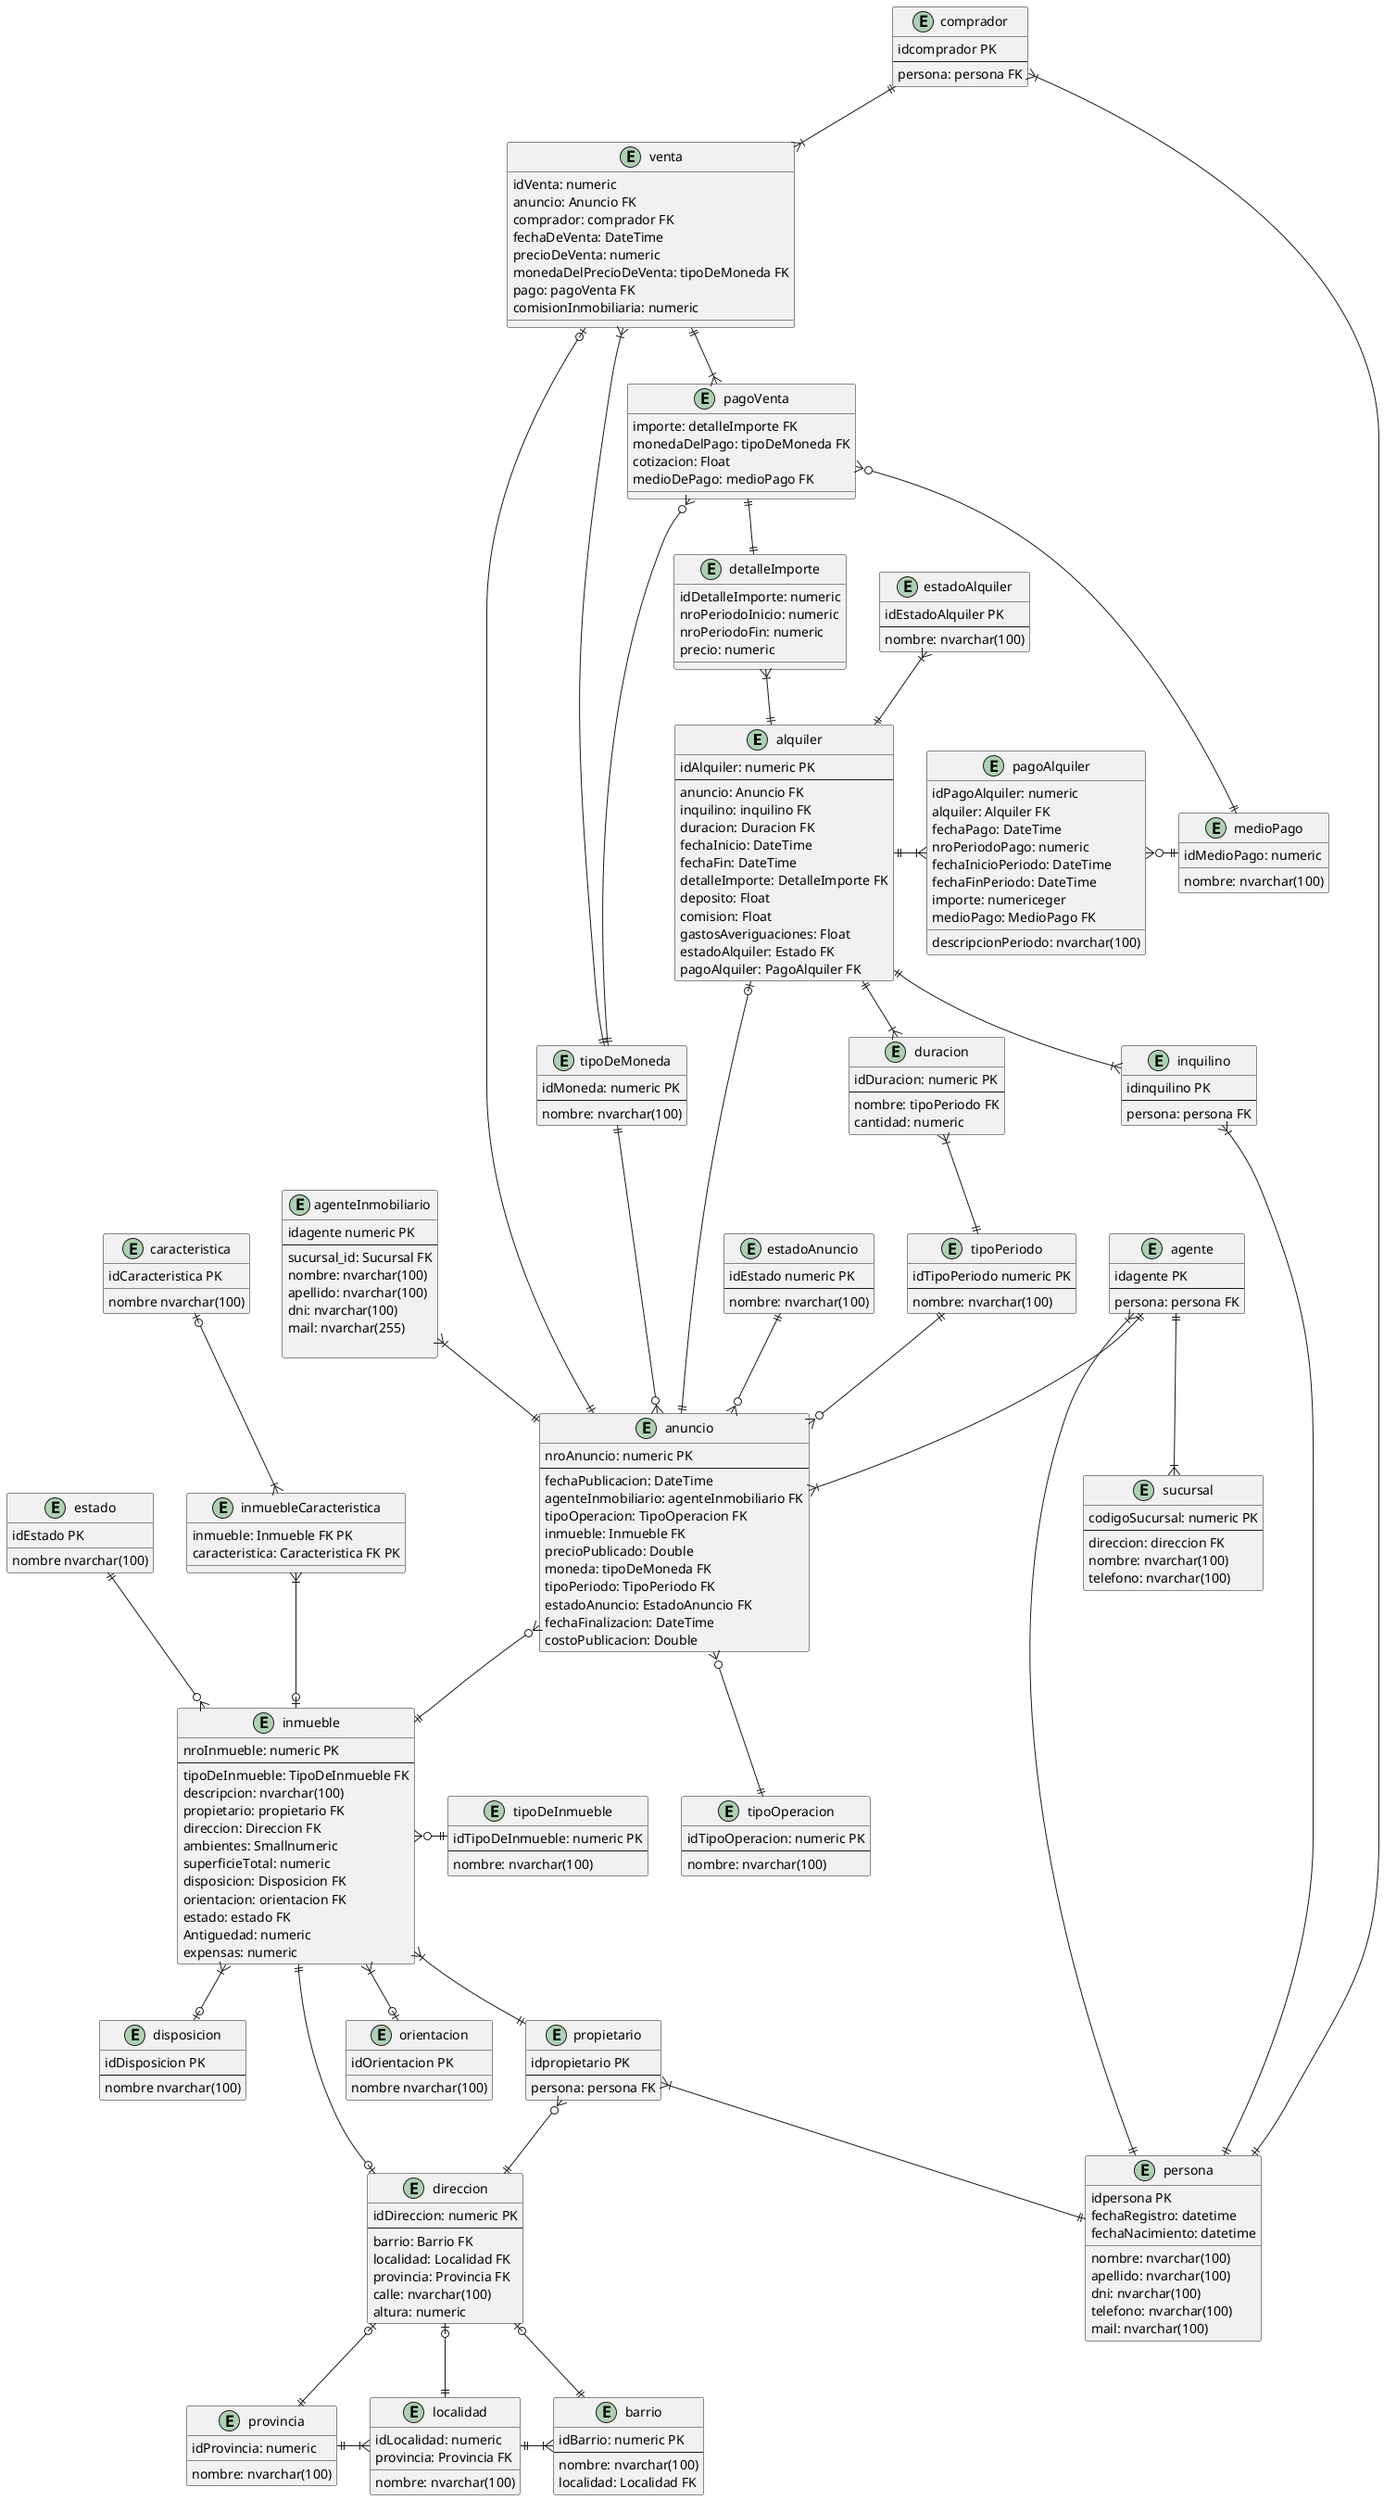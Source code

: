 @startuml diagrama

' Punto 2
entity alquiler {
    idAlquiler: numeric PK
    --
    anuncio: Anuncio FK
    inquilino: inquilino FK
    duracion: Duracion FK
    fechaInicio: DateTime
    fechaFin: DateTime
    detalleImporte: DetalleImporte FK
    deposito: Float
    comision: Float
    gastosAveriguaciones: Float
    estadoAlquiler: Estado FK
    pagoAlquiler: PagoAlquiler FK
}


entity duracion {
    idDuracion: numeric PK
    --
    nombre: tipoPeriodo FK
    cantidad: numeric
}

entity detalleImporte {
    idDetalleImporte: numeric
    nroPeriodoInicio: numeric
    nroPeriodoFin: numeric
    precio: numeric
}

entity pagoAlquiler {
    idPagoAlquiler: numeric
    alquiler: Alquiler FK
    fechaPago: DateTime
    nroPeriodoPago: numeric
    descripcionPeriodo: nvarchar(100)
    fechaInicioPeriodo: DateTime
    fechaFinPeriodo: DateTime
    importe: numericeger
    medioPago: MedioPago FK
}



entity medioPago {
    idMedioPago: numeric
    nombre: nvarchar(100)
}

entity venta {
    idVenta: numeric
    anuncio: Anuncio FK
    comprador: comprador FK
    fechaDeVenta: DateTime
    precioDeVenta: numeric
    monedaDelPrecioDeVenta: tipoDeMoneda FK
    pago: pagoVenta FK
    comisionInmobiliaria: numeric
}

entity pagoVenta {
    importe: detalleImporte FK
    monedaDelPago: tipoDeMoneda FK
    cotizacion: Float
    medioDePago: medioPago FK
}

entity sucursal {
    codigoSucursal: numeric PK
    --
    direccion: direccion FK
    nombre: nvarchar(100)
    telefono: nvarchar(100)
}

entity anuncio {
    nroAnuncio: numeric PK
    --
    fechaPublicacion: DateTime
    agenteInmobiliario: agenteInmobiliario FK
    tipoOperacion: TipoOperacion FK
    inmueble: Inmueble FK
    precioPublicado: Double 
    moneda: tipoDeMoneda FK
    tipoPeriodo: TipoPeriodo FK
    estadoAnuncio: EstadoAnuncio FK
    fechaFinalizacion: DateTime
    costoPublicacion: Double
}

entity tipoDeMoneda {
    idMoneda: numeric PK
    --
    nombre: nvarchar(100)
}

/' PUNTO 1 '/
entity inmueble {
    nroInmueble: numeric PK
    --
    tipoDeInmueble: TipoDeInmueble FK  
    descripcion: nvarchar(100)
    propietario: propietario FK
    direccion: Direccion FK
    ambientes: Smallnumeric
    superficieTotal: numeric
    disposicion: Disposicion FK
    orientacion: orientacion FK
    estado: estado FK
    Antiguedad: numeric
    expensas: numeric
}

entity tipoDeInmueble {
    idTipoDeInmueble: numeric PK
    --
    nombre: nvarchar(100)
}


entity direccion {
    idDireccion: numeric PK
    --
    barrio: Barrio FK
    localidad: Localidad FK 
    provincia: Provincia FK 
    calle: nvarchar(100)
    altura: numeric
}

entity barrio {
    idBarrio: numeric PK
    --
    nombre: nvarchar(100)
    localidad: Localidad FK
}

entity localidad {
    idLocalidad: numeric
    nombre: nvarchar(100)
    provincia: Provincia FK
}

entity provincia {
    idProvincia: numeric
    nombre: nvarchar(100)
}

provincia ||-|{ localidad
localidad ||-|{ barrio

direccion |o--|| barrio
direccion |o--|| localidad
direccion |o--|| provincia

entity tipoOperacion {
    idTipoOperacion: numeric PK
    --
    nombre: nvarchar(100)
}

entity agenteInmobiliario {
    idagente numeric PK
    --
    sucursal_id: Sucursal FK    
    nombre: nvarchar(100)
    apellido: nvarchar(100)
    dni: nvarchar(100)
    mail: nvarchar(255)

}


entity caracteristica {
    idCaracteristica PK
    nombre nvarchar(100)
}


entity tipoPeriodo {
    idTipoPeriodo numeric PK
    --
    nombre: nvarchar(100)
}

entity estadoAnuncio {
    idEstado numeric PK
    --
    nombre: nvarchar(100) 
}



entity disposicion {
    idDisposicion PK
    --
    nombre nvarchar(100)
}

entity orientacion {
    idOrientacion PK 
    nombre nvarchar(100)
}

entity inmuebleCaracteristica {
    inmueble: Inmueble FK PK
    caracteristica: Caracteristica FK PK
}

entity estado {
    idEstado PK
    nombre nvarchar(100)
}

entity estadoAlquiler {
    idEstadoAlquiler PK
    --
    nombre: nvarchar(100)
}

entity persona {
    idpersona PK
    nombre: nvarchar(100)
    apellido: nvarchar(100)
    dni: nvarchar(100)
    telefono: nvarchar(100) 
    mail: nvarchar(100)
    fechaRegistro: datetime
    fechaNacimiento: datetime
}

entity comprador{
    idcomprador PK
    --
    persona: persona FK
}

entity inquilino{
    idinquilino PK
    --
    persona: persona FK
}


entity propietario{
    idpropietario PK
    --
    persona: persona FK
}

entity agente {
    idagente PK
    --
    persona: persona FK
}






' Anuncio
agenteInmobiliario }|--||anuncio
anuncio }o--||  tipoOperacion 
anuncio }o--|| inmueble
tipoDeMoneda ||--o{ anuncio 
tipoPeriodo ||--o{ anuncio  
estadoAnuncio ||--o{ anuncio

' Inmbueble
inmueble }|--|| propietario
inmueble ||--o| direccion
inmueble }|--o| disposicion
inmueble }|--o| orientacion
estado ||--o{ inmueble
inmueble }o-|| tipoDeInmueble
inmuebleCaracteristica }|--o| inmueble
caracteristica |o--|{ inmuebleCaracteristica

propietario }o--|| direccion

' Alquiler
detalleImporte }|--||alquiler 
alquiler ||-|{ pagoAlquiler
estadoAlquiler }|--|| alquiler
alquiler |o--|| anuncio
alquiler ||--|{ duracion

duracion }|--|| tipoPeriodo


' Pagos
pagoAlquiler }o-|| medioPago
' medioPago ||--o{ pagoAlquiler

' Venta
venta |o--|| anuncio
venta }|--|| tipoDeMoneda
venta ||--|{ pagoVenta
pagoVenta ||--||detalleImporte
pagoVenta }o-|| medioPago

pagoVenta }o----|| tipoDeMoneda

alquiler ||--|{ inquilino
comprador ||--|{ venta
agente ||--|{ anuncio


' personas
propietario }|--|| persona
agente }|--|| persona
inquilino }|--|| persona
comprador }|--|| persona

 agente ||--|{ sucursal

@enduml
                                        























